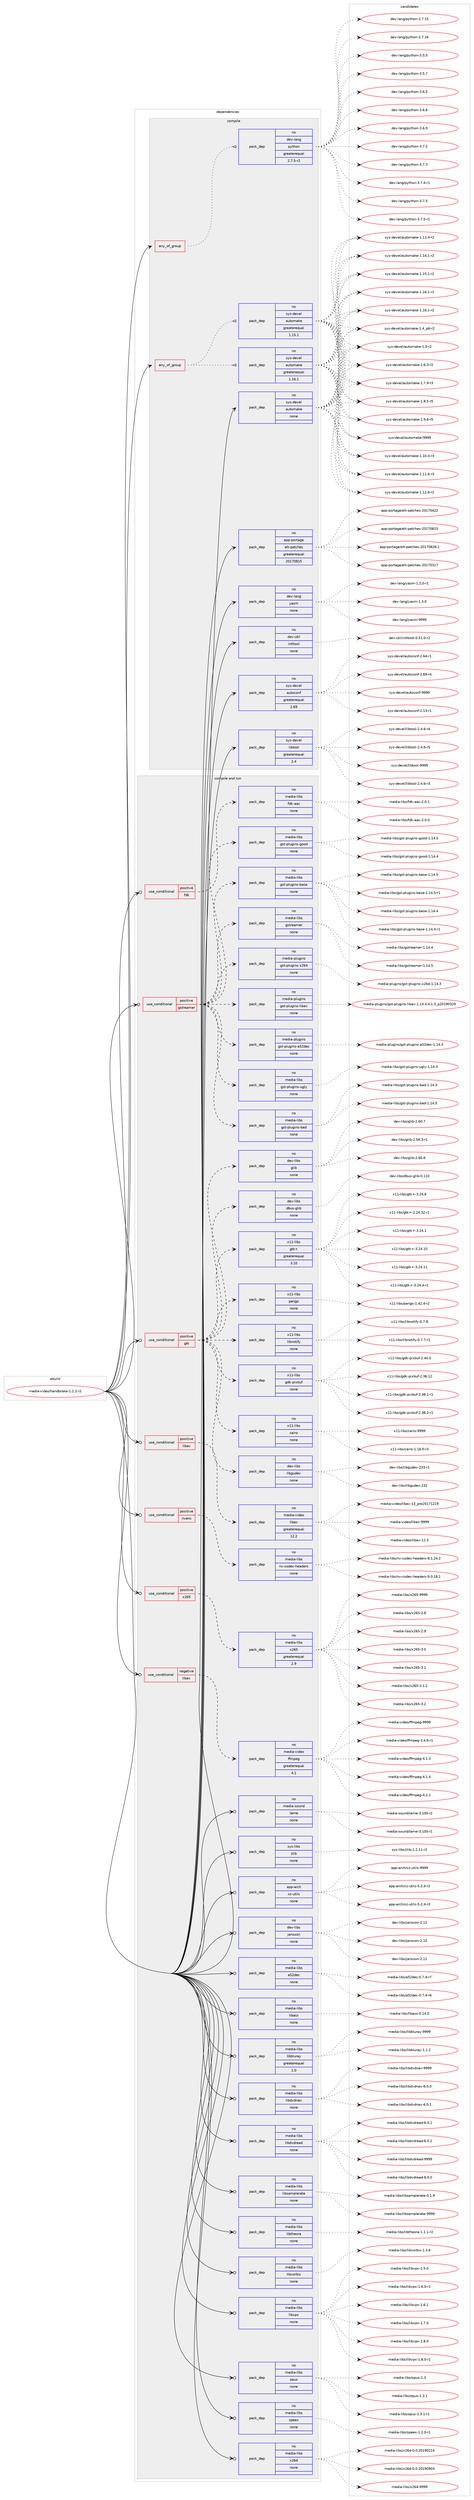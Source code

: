 digraph prolog {

# *************
# Graph options
# *************

newrank=true;
concentrate=true;
compound=true;
graph [rankdir=LR,fontname=Helvetica,fontsize=10,ranksep=1.5];#, ranksep=2.5, nodesep=0.2];
edge  [arrowhead=vee];
node  [fontname=Helvetica,fontsize=10];

# **********
# The ebuild
# **********

subgraph cluster_leftcol {
color=gray;
rank=same;
label=<<i>ebuild</i>>;
id [label="media-video/handbrake-1.2.2-r2", color=red, width=4, href="../media-video/handbrake-1.2.2-r2.svg"];
}

# ****************
# The dependencies
# ****************

subgraph cluster_midcol {
color=gray;
label=<<i>dependencies</i>>;
subgraph cluster_compile {
fillcolor="#eeeeee";
style=filled;
label=<<i>compile</i>>;
subgraph any13644 {
dependency807759 [label=<<TABLE BORDER="0" CELLBORDER="1" CELLSPACING="0" CELLPADDING="4"><TR><TD CELLPADDING="10">any_of_group</TD></TR></TABLE>>, shape=none, color=red];subgraph pack597282 {
dependency807760 [label=<<TABLE BORDER="0" CELLBORDER="1" CELLSPACING="0" CELLPADDING="4" WIDTH="220"><TR><TD ROWSPAN="6" CELLPADDING="30">pack_dep</TD></TR><TR><TD WIDTH="110">no</TD></TR><TR><TD>dev-lang</TD></TR><TR><TD>python</TD></TR><TR><TD>greaterequal</TD></TR><TR><TD>2.7.5-r2</TD></TR></TABLE>>, shape=none, color=blue];
}
dependency807759:e -> dependency807760:w [weight=20,style="dotted",arrowhead="oinv"];
}
id:e -> dependency807759:w [weight=20,style="solid",arrowhead="vee"];
subgraph any13645 {
dependency807761 [label=<<TABLE BORDER="0" CELLBORDER="1" CELLSPACING="0" CELLPADDING="4"><TR><TD CELLPADDING="10">any_of_group</TD></TR></TABLE>>, shape=none, color=red];subgraph pack597283 {
dependency807762 [label=<<TABLE BORDER="0" CELLBORDER="1" CELLSPACING="0" CELLPADDING="4" WIDTH="220"><TR><TD ROWSPAN="6" CELLPADDING="30">pack_dep</TD></TR><TR><TD WIDTH="110">no</TD></TR><TR><TD>sys-devel</TD></TR><TR><TD>automake</TD></TR><TR><TD>greaterequal</TD></TR><TR><TD>1.16.1</TD></TR></TABLE>>, shape=none, color=blue];
}
dependency807761:e -> dependency807762:w [weight=20,style="dotted",arrowhead="oinv"];
subgraph pack597284 {
dependency807763 [label=<<TABLE BORDER="0" CELLBORDER="1" CELLSPACING="0" CELLPADDING="4" WIDTH="220"><TR><TD ROWSPAN="6" CELLPADDING="30">pack_dep</TD></TR><TR><TD WIDTH="110">no</TD></TR><TR><TD>sys-devel</TD></TR><TR><TD>automake</TD></TR><TR><TD>greaterequal</TD></TR><TR><TD>1.15.1</TD></TR></TABLE>>, shape=none, color=blue];
}
dependency807761:e -> dependency807763:w [weight=20,style="dotted",arrowhead="oinv"];
}
id:e -> dependency807761:w [weight=20,style="solid",arrowhead="vee"];
subgraph pack597285 {
dependency807764 [label=<<TABLE BORDER="0" CELLBORDER="1" CELLSPACING="0" CELLPADDING="4" WIDTH="220"><TR><TD ROWSPAN="6" CELLPADDING="30">pack_dep</TD></TR><TR><TD WIDTH="110">no</TD></TR><TR><TD>app-portage</TD></TR><TR><TD>elt-patches</TD></TR><TR><TD>greaterequal</TD></TR><TR><TD>20170815</TD></TR></TABLE>>, shape=none, color=blue];
}
id:e -> dependency807764:w [weight=20,style="solid",arrowhead="vee"];
subgraph pack597286 {
dependency807765 [label=<<TABLE BORDER="0" CELLBORDER="1" CELLSPACING="0" CELLPADDING="4" WIDTH="220"><TR><TD ROWSPAN="6" CELLPADDING="30">pack_dep</TD></TR><TR><TD WIDTH="110">no</TD></TR><TR><TD>dev-lang</TD></TR><TR><TD>yasm</TD></TR><TR><TD>none</TD></TR><TR><TD></TD></TR></TABLE>>, shape=none, color=blue];
}
id:e -> dependency807765:w [weight=20,style="solid",arrowhead="vee"];
subgraph pack597287 {
dependency807766 [label=<<TABLE BORDER="0" CELLBORDER="1" CELLSPACING="0" CELLPADDING="4" WIDTH="220"><TR><TD ROWSPAN="6" CELLPADDING="30">pack_dep</TD></TR><TR><TD WIDTH="110">no</TD></TR><TR><TD>dev-util</TD></TR><TR><TD>intltool</TD></TR><TR><TD>none</TD></TR><TR><TD></TD></TR></TABLE>>, shape=none, color=blue];
}
id:e -> dependency807766:w [weight=20,style="solid",arrowhead="vee"];
subgraph pack597288 {
dependency807767 [label=<<TABLE BORDER="0" CELLBORDER="1" CELLSPACING="0" CELLPADDING="4" WIDTH="220"><TR><TD ROWSPAN="6" CELLPADDING="30">pack_dep</TD></TR><TR><TD WIDTH="110">no</TD></TR><TR><TD>sys-devel</TD></TR><TR><TD>autoconf</TD></TR><TR><TD>greaterequal</TD></TR><TR><TD>2.69</TD></TR></TABLE>>, shape=none, color=blue];
}
id:e -> dependency807767:w [weight=20,style="solid",arrowhead="vee"];
subgraph pack597289 {
dependency807768 [label=<<TABLE BORDER="0" CELLBORDER="1" CELLSPACING="0" CELLPADDING="4" WIDTH="220"><TR><TD ROWSPAN="6" CELLPADDING="30">pack_dep</TD></TR><TR><TD WIDTH="110">no</TD></TR><TR><TD>sys-devel</TD></TR><TR><TD>automake</TD></TR><TR><TD>none</TD></TR><TR><TD></TD></TR></TABLE>>, shape=none, color=blue];
}
id:e -> dependency807768:w [weight=20,style="solid",arrowhead="vee"];
subgraph pack597290 {
dependency807769 [label=<<TABLE BORDER="0" CELLBORDER="1" CELLSPACING="0" CELLPADDING="4" WIDTH="220"><TR><TD ROWSPAN="6" CELLPADDING="30">pack_dep</TD></TR><TR><TD WIDTH="110">no</TD></TR><TR><TD>sys-devel</TD></TR><TR><TD>libtool</TD></TR><TR><TD>greaterequal</TD></TR><TR><TD>2.4</TD></TR></TABLE>>, shape=none, color=blue];
}
id:e -> dependency807769:w [weight=20,style="solid",arrowhead="vee"];
}
subgraph cluster_compileandrun {
fillcolor="#eeeeee";
style=filled;
label=<<i>compile and run</i>>;
subgraph cond196385 {
dependency807770 [label=<<TABLE BORDER="0" CELLBORDER="1" CELLSPACING="0" CELLPADDING="4"><TR><TD ROWSPAN="3" CELLPADDING="10">use_conditional</TD></TR><TR><TD>negative</TD></TR><TR><TD>libav</TD></TR></TABLE>>, shape=none, color=red];
subgraph pack597291 {
dependency807771 [label=<<TABLE BORDER="0" CELLBORDER="1" CELLSPACING="0" CELLPADDING="4" WIDTH="220"><TR><TD ROWSPAN="6" CELLPADDING="30">pack_dep</TD></TR><TR><TD WIDTH="110">no</TD></TR><TR><TD>media-video</TD></TR><TR><TD>ffmpeg</TD></TR><TR><TD>greaterequal</TD></TR><TR><TD>4.1</TD></TR></TABLE>>, shape=none, color=blue];
}
dependency807770:e -> dependency807771:w [weight=20,style="dashed",arrowhead="vee"];
}
id:e -> dependency807770:w [weight=20,style="solid",arrowhead="odotvee"];
subgraph cond196386 {
dependency807772 [label=<<TABLE BORDER="0" CELLBORDER="1" CELLSPACING="0" CELLPADDING="4"><TR><TD ROWSPAN="3" CELLPADDING="10">use_conditional</TD></TR><TR><TD>positive</TD></TR><TR><TD>fdk</TD></TR></TABLE>>, shape=none, color=red];
subgraph pack597292 {
dependency807773 [label=<<TABLE BORDER="0" CELLBORDER="1" CELLSPACING="0" CELLPADDING="4" WIDTH="220"><TR><TD ROWSPAN="6" CELLPADDING="30">pack_dep</TD></TR><TR><TD WIDTH="110">no</TD></TR><TR><TD>media-libs</TD></TR><TR><TD>fdk-aac</TD></TR><TR><TD>none</TD></TR><TR><TD></TD></TR></TABLE>>, shape=none, color=blue];
}
dependency807772:e -> dependency807773:w [weight=20,style="dashed",arrowhead="vee"];
}
id:e -> dependency807772:w [weight=20,style="solid",arrowhead="odotvee"];
subgraph cond196387 {
dependency807774 [label=<<TABLE BORDER="0" CELLBORDER="1" CELLSPACING="0" CELLPADDING="4"><TR><TD ROWSPAN="3" CELLPADDING="10">use_conditional</TD></TR><TR><TD>positive</TD></TR><TR><TD>gstreamer</TD></TR></TABLE>>, shape=none, color=red];
subgraph pack597293 {
dependency807775 [label=<<TABLE BORDER="0" CELLBORDER="1" CELLSPACING="0" CELLPADDING="4" WIDTH="220"><TR><TD ROWSPAN="6" CELLPADDING="30">pack_dep</TD></TR><TR><TD WIDTH="110">no</TD></TR><TR><TD>media-libs</TD></TR><TR><TD>gstreamer</TD></TR><TR><TD>none</TD></TR><TR><TD></TD></TR></TABLE>>, shape=none, color=blue];
}
dependency807774:e -> dependency807775:w [weight=20,style="dashed",arrowhead="vee"];
subgraph pack597294 {
dependency807776 [label=<<TABLE BORDER="0" CELLBORDER="1" CELLSPACING="0" CELLPADDING="4" WIDTH="220"><TR><TD ROWSPAN="6" CELLPADDING="30">pack_dep</TD></TR><TR><TD WIDTH="110">no</TD></TR><TR><TD>media-libs</TD></TR><TR><TD>gst-plugins-base</TD></TR><TR><TD>none</TD></TR><TR><TD></TD></TR></TABLE>>, shape=none, color=blue];
}
dependency807774:e -> dependency807776:w [weight=20,style="dashed",arrowhead="vee"];
subgraph pack597295 {
dependency807777 [label=<<TABLE BORDER="0" CELLBORDER="1" CELLSPACING="0" CELLPADDING="4" WIDTH="220"><TR><TD ROWSPAN="6" CELLPADDING="30">pack_dep</TD></TR><TR><TD WIDTH="110">no</TD></TR><TR><TD>media-libs</TD></TR><TR><TD>gst-plugins-good</TD></TR><TR><TD>none</TD></TR><TR><TD></TD></TR></TABLE>>, shape=none, color=blue];
}
dependency807774:e -> dependency807777:w [weight=20,style="dashed",arrowhead="vee"];
subgraph pack597296 {
dependency807778 [label=<<TABLE BORDER="0" CELLBORDER="1" CELLSPACING="0" CELLPADDING="4" WIDTH="220"><TR><TD ROWSPAN="6" CELLPADDING="30">pack_dep</TD></TR><TR><TD WIDTH="110">no</TD></TR><TR><TD>media-libs</TD></TR><TR><TD>gst-plugins-bad</TD></TR><TR><TD>none</TD></TR><TR><TD></TD></TR></TABLE>>, shape=none, color=blue];
}
dependency807774:e -> dependency807778:w [weight=20,style="dashed",arrowhead="vee"];
subgraph pack597297 {
dependency807779 [label=<<TABLE BORDER="0" CELLBORDER="1" CELLSPACING="0" CELLPADDING="4" WIDTH="220"><TR><TD ROWSPAN="6" CELLPADDING="30">pack_dep</TD></TR><TR><TD WIDTH="110">no</TD></TR><TR><TD>media-libs</TD></TR><TR><TD>gst-plugins-ugly</TD></TR><TR><TD>none</TD></TR><TR><TD></TD></TR></TABLE>>, shape=none, color=blue];
}
dependency807774:e -> dependency807779:w [weight=20,style="dashed",arrowhead="vee"];
subgraph pack597298 {
dependency807780 [label=<<TABLE BORDER="0" CELLBORDER="1" CELLSPACING="0" CELLPADDING="4" WIDTH="220"><TR><TD ROWSPAN="6" CELLPADDING="30">pack_dep</TD></TR><TR><TD WIDTH="110">no</TD></TR><TR><TD>media-plugins</TD></TR><TR><TD>gst-plugins-a52dec</TD></TR><TR><TD>none</TD></TR><TR><TD></TD></TR></TABLE>>, shape=none, color=blue];
}
dependency807774:e -> dependency807780:w [weight=20,style="dashed",arrowhead="vee"];
subgraph pack597299 {
dependency807781 [label=<<TABLE BORDER="0" CELLBORDER="1" CELLSPACING="0" CELLPADDING="4" WIDTH="220"><TR><TD ROWSPAN="6" CELLPADDING="30">pack_dep</TD></TR><TR><TD WIDTH="110">no</TD></TR><TR><TD>media-plugins</TD></TR><TR><TD>gst-plugins-libav</TD></TR><TR><TD>none</TD></TR><TR><TD></TD></TR></TABLE>>, shape=none, color=blue];
}
dependency807774:e -> dependency807781:w [weight=20,style="dashed",arrowhead="vee"];
subgraph pack597300 {
dependency807782 [label=<<TABLE BORDER="0" CELLBORDER="1" CELLSPACING="0" CELLPADDING="4" WIDTH="220"><TR><TD ROWSPAN="6" CELLPADDING="30">pack_dep</TD></TR><TR><TD WIDTH="110">no</TD></TR><TR><TD>media-plugins</TD></TR><TR><TD>gst-plugins-x264</TD></TR><TR><TD>none</TD></TR><TR><TD></TD></TR></TABLE>>, shape=none, color=blue];
}
dependency807774:e -> dependency807782:w [weight=20,style="dashed",arrowhead="vee"];
}
id:e -> dependency807774:w [weight=20,style="solid",arrowhead="odotvee"];
subgraph cond196388 {
dependency807783 [label=<<TABLE BORDER="0" CELLBORDER="1" CELLSPACING="0" CELLPADDING="4"><TR><TD ROWSPAN="3" CELLPADDING="10">use_conditional</TD></TR><TR><TD>positive</TD></TR><TR><TD>gtk</TD></TR></TABLE>>, shape=none, color=red];
subgraph pack597301 {
dependency807784 [label=<<TABLE BORDER="0" CELLBORDER="1" CELLSPACING="0" CELLPADDING="4" WIDTH="220"><TR><TD ROWSPAN="6" CELLPADDING="30">pack_dep</TD></TR><TR><TD WIDTH="110">no</TD></TR><TR><TD>x11-libs</TD></TR><TR><TD>gtk+</TD></TR><TR><TD>greaterequal</TD></TR><TR><TD>3.10</TD></TR></TABLE>>, shape=none, color=blue];
}
dependency807783:e -> dependency807784:w [weight=20,style="dashed",arrowhead="vee"];
subgraph pack597302 {
dependency807785 [label=<<TABLE BORDER="0" CELLBORDER="1" CELLSPACING="0" CELLPADDING="4" WIDTH="220"><TR><TD ROWSPAN="6" CELLPADDING="30">pack_dep</TD></TR><TR><TD WIDTH="110">no</TD></TR><TR><TD>dev-libs</TD></TR><TR><TD>dbus-glib</TD></TR><TR><TD>none</TD></TR><TR><TD></TD></TR></TABLE>>, shape=none, color=blue];
}
dependency807783:e -> dependency807785:w [weight=20,style="dashed",arrowhead="vee"];
subgraph pack597303 {
dependency807786 [label=<<TABLE BORDER="0" CELLBORDER="1" CELLSPACING="0" CELLPADDING="4" WIDTH="220"><TR><TD ROWSPAN="6" CELLPADDING="30">pack_dep</TD></TR><TR><TD WIDTH="110">no</TD></TR><TR><TD>dev-libs</TD></TR><TR><TD>glib</TD></TR><TR><TD>none</TD></TR><TR><TD></TD></TR></TABLE>>, shape=none, color=blue];
}
dependency807783:e -> dependency807786:w [weight=20,style="dashed",arrowhead="vee"];
subgraph pack597304 {
dependency807787 [label=<<TABLE BORDER="0" CELLBORDER="1" CELLSPACING="0" CELLPADDING="4" WIDTH="220"><TR><TD ROWSPAN="6" CELLPADDING="30">pack_dep</TD></TR><TR><TD WIDTH="110">no</TD></TR><TR><TD>dev-libs</TD></TR><TR><TD>libgudev</TD></TR><TR><TD>none</TD></TR><TR><TD></TD></TR></TABLE>>, shape=none, color=blue];
}
dependency807783:e -> dependency807787:w [weight=20,style="dashed",arrowhead="vee"];
subgraph pack597305 {
dependency807788 [label=<<TABLE BORDER="0" CELLBORDER="1" CELLSPACING="0" CELLPADDING="4" WIDTH="220"><TR><TD ROWSPAN="6" CELLPADDING="30">pack_dep</TD></TR><TR><TD WIDTH="110">no</TD></TR><TR><TD>x11-libs</TD></TR><TR><TD>cairo</TD></TR><TR><TD>none</TD></TR><TR><TD></TD></TR></TABLE>>, shape=none, color=blue];
}
dependency807783:e -> dependency807788:w [weight=20,style="dashed",arrowhead="vee"];
subgraph pack597306 {
dependency807789 [label=<<TABLE BORDER="0" CELLBORDER="1" CELLSPACING="0" CELLPADDING="4" WIDTH="220"><TR><TD ROWSPAN="6" CELLPADDING="30">pack_dep</TD></TR><TR><TD WIDTH="110">no</TD></TR><TR><TD>x11-libs</TD></TR><TR><TD>gdk-pixbuf</TD></TR><TR><TD>none</TD></TR><TR><TD></TD></TR></TABLE>>, shape=none, color=blue];
}
dependency807783:e -> dependency807789:w [weight=20,style="dashed",arrowhead="vee"];
subgraph pack597307 {
dependency807790 [label=<<TABLE BORDER="0" CELLBORDER="1" CELLSPACING="0" CELLPADDING="4" WIDTH="220"><TR><TD ROWSPAN="6" CELLPADDING="30">pack_dep</TD></TR><TR><TD WIDTH="110">no</TD></TR><TR><TD>x11-libs</TD></TR><TR><TD>libnotify</TD></TR><TR><TD>none</TD></TR><TR><TD></TD></TR></TABLE>>, shape=none, color=blue];
}
dependency807783:e -> dependency807790:w [weight=20,style="dashed",arrowhead="vee"];
subgraph pack597308 {
dependency807791 [label=<<TABLE BORDER="0" CELLBORDER="1" CELLSPACING="0" CELLPADDING="4" WIDTH="220"><TR><TD ROWSPAN="6" CELLPADDING="30">pack_dep</TD></TR><TR><TD WIDTH="110">no</TD></TR><TR><TD>x11-libs</TD></TR><TR><TD>pango</TD></TR><TR><TD>none</TD></TR><TR><TD></TD></TR></TABLE>>, shape=none, color=blue];
}
dependency807783:e -> dependency807791:w [weight=20,style="dashed",arrowhead="vee"];
}
id:e -> dependency807783:w [weight=20,style="solid",arrowhead="odotvee"];
subgraph cond196389 {
dependency807792 [label=<<TABLE BORDER="0" CELLBORDER="1" CELLSPACING="0" CELLPADDING="4"><TR><TD ROWSPAN="3" CELLPADDING="10">use_conditional</TD></TR><TR><TD>positive</TD></TR><TR><TD>libav</TD></TR></TABLE>>, shape=none, color=red];
subgraph pack597309 {
dependency807793 [label=<<TABLE BORDER="0" CELLBORDER="1" CELLSPACING="0" CELLPADDING="4" WIDTH="220"><TR><TD ROWSPAN="6" CELLPADDING="30">pack_dep</TD></TR><TR><TD WIDTH="110">no</TD></TR><TR><TD>media-video</TD></TR><TR><TD>libav</TD></TR><TR><TD>greaterequal</TD></TR><TR><TD>12.2</TD></TR></TABLE>>, shape=none, color=blue];
}
dependency807792:e -> dependency807793:w [weight=20,style="dashed",arrowhead="vee"];
}
id:e -> dependency807792:w [weight=20,style="solid",arrowhead="odotvee"];
subgraph cond196390 {
dependency807794 [label=<<TABLE BORDER="0" CELLBORDER="1" CELLSPACING="0" CELLPADDING="4"><TR><TD ROWSPAN="3" CELLPADDING="10">use_conditional</TD></TR><TR><TD>positive</TD></TR><TR><TD>nvenc</TD></TR></TABLE>>, shape=none, color=red];
subgraph pack597310 {
dependency807795 [label=<<TABLE BORDER="0" CELLBORDER="1" CELLSPACING="0" CELLPADDING="4" WIDTH="220"><TR><TD ROWSPAN="6" CELLPADDING="30">pack_dep</TD></TR><TR><TD WIDTH="110">no</TD></TR><TR><TD>media-libs</TD></TR><TR><TD>nv-codec-headers</TD></TR><TR><TD>none</TD></TR><TR><TD></TD></TR></TABLE>>, shape=none, color=blue];
}
dependency807794:e -> dependency807795:w [weight=20,style="dashed",arrowhead="vee"];
}
id:e -> dependency807794:w [weight=20,style="solid",arrowhead="odotvee"];
subgraph cond196391 {
dependency807796 [label=<<TABLE BORDER="0" CELLBORDER="1" CELLSPACING="0" CELLPADDING="4"><TR><TD ROWSPAN="3" CELLPADDING="10">use_conditional</TD></TR><TR><TD>positive</TD></TR><TR><TD>x265</TD></TR></TABLE>>, shape=none, color=red];
subgraph pack597311 {
dependency807797 [label=<<TABLE BORDER="0" CELLBORDER="1" CELLSPACING="0" CELLPADDING="4" WIDTH="220"><TR><TD ROWSPAN="6" CELLPADDING="30">pack_dep</TD></TR><TR><TD WIDTH="110">no</TD></TR><TR><TD>media-libs</TD></TR><TR><TD>x265</TD></TR><TR><TD>greaterequal</TD></TR><TR><TD>2.9</TD></TR></TABLE>>, shape=none, color=blue];
}
dependency807796:e -> dependency807797:w [weight=20,style="dashed",arrowhead="vee"];
}
id:e -> dependency807796:w [weight=20,style="solid",arrowhead="odotvee"];
subgraph pack597312 {
dependency807798 [label=<<TABLE BORDER="0" CELLBORDER="1" CELLSPACING="0" CELLPADDING="4" WIDTH="220"><TR><TD ROWSPAN="6" CELLPADDING="30">pack_dep</TD></TR><TR><TD WIDTH="110">no</TD></TR><TR><TD>app-arch</TD></TR><TR><TD>xz-utils</TD></TR><TR><TD>none</TD></TR><TR><TD></TD></TR></TABLE>>, shape=none, color=blue];
}
id:e -> dependency807798:w [weight=20,style="solid",arrowhead="odotvee"];
subgraph pack597313 {
dependency807799 [label=<<TABLE BORDER="0" CELLBORDER="1" CELLSPACING="0" CELLPADDING="4" WIDTH="220"><TR><TD ROWSPAN="6" CELLPADDING="30">pack_dep</TD></TR><TR><TD WIDTH="110">no</TD></TR><TR><TD>dev-libs</TD></TR><TR><TD>jansson</TD></TR><TR><TD>none</TD></TR><TR><TD></TD></TR></TABLE>>, shape=none, color=blue];
}
id:e -> dependency807799:w [weight=20,style="solid",arrowhead="odotvee"];
subgraph pack597314 {
dependency807800 [label=<<TABLE BORDER="0" CELLBORDER="1" CELLSPACING="0" CELLPADDING="4" WIDTH="220"><TR><TD ROWSPAN="6" CELLPADDING="30">pack_dep</TD></TR><TR><TD WIDTH="110">no</TD></TR><TR><TD>media-libs</TD></TR><TR><TD>a52dec</TD></TR><TR><TD>none</TD></TR><TR><TD></TD></TR></TABLE>>, shape=none, color=blue];
}
id:e -> dependency807800:w [weight=20,style="solid",arrowhead="odotvee"];
subgraph pack597315 {
dependency807801 [label=<<TABLE BORDER="0" CELLBORDER="1" CELLSPACING="0" CELLPADDING="4" WIDTH="220"><TR><TD ROWSPAN="6" CELLPADDING="30">pack_dep</TD></TR><TR><TD WIDTH="110">no</TD></TR><TR><TD>media-libs</TD></TR><TR><TD>libass</TD></TR><TR><TD>none</TD></TR><TR><TD></TD></TR></TABLE>>, shape=none, color=blue];
}
id:e -> dependency807801:w [weight=20,style="solid",arrowhead="odotvee"];
subgraph pack597316 {
dependency807802 [label=<<TABLE BORDER="0" CELLBORDER="1" CELLSPACING="0" CELLPADDING="4" WIDTH="220"><TR><TD ROWSPAN="6" CELLPADDING="30">pack_dep</TD></TR><TR><TD WIDTH="110">no</TD></TR><TR><TD>media-libs</TD></TR><TR><TD>libbluray</TD></TR><TR><TD>greaterequal</TD></TR><TR><TD>1.0</TD></TR></TABLE>>, shape=none, color=blue];
}
id:e -> dependency807802:w [weight=20,style="solid",arrowhead="odotvee"];
subgraph pack597317 {
dependency807803 [label=<<TABLE BORDER="0" CELLBORDER="1" CELLSPACING="0" CELLPADDING="4" WIDTH="220"><TR><TD ROWSPAN="6" CELLPADDING="30">pack_dep</TD></TR><TR><TD WIDTH="110">no</TD></TR><TR><TD>media-libs</TD></TR><TR><TD>libdvdnav</TD></TR><TR><TD>none</TD></TR><TR><TD></TD></TR></TABLE>>, shape=none, color=blue];
}
id:e -> dependency807803:w [weight=20,style="solid",arrowhead="odotvee"];
subgraph pack597318 {
dependency807804 [label=<<TABLE BORDER="0" CELLBORDER="1" CELLSPACING="0" CELLPADDING="4" WIDTH="220"><TR><TD ROWSPAN="6" CELLPADDING="30">pack_dep</TD></TR><TR><TD WIDTH="110">no</TD></TR><TR><TD>media-libs</TD></TR><TR><TD>libdvdread</TD></TR><TR><TD>none</TD></TR><TR><TD></TD></TR></TABLE>>, shape=none, color=blue];
}
id:e -> dependency807804:w [weight=20,style="solid",arrowhead="odotvee"];
subgraph pack597319 {
dependency807805 [label=<<TABLE BORDER="0" CELLBORDER="1" CELLSPACING="0" CELLPADDING="4" WIDTH="220"><TR><TD ROWSPAN="6" CELLPADDING="30">pack_dep</TD></TR><TR><TD WIDTH="110">no</TD></TR><TR><TD>media-libs</TD></TR><TR><TD>libsamplerate</TD></TR><TR><TD>none</TD></TR><TR><TD></TD></TR></TABLE>>, shape=none, color=blue];
}
id:e -> dependency807805:w [weight=20,style="solid",arrowhead="odotvee"];
subgraph pack597320 {
dependency807806 [label=<<TABLE BORDER="0" CELLBORDER="1" CELLSPACING="0" CELLPADDING="4" WIDTH="220"><TR><TD ROWSPAN="6" CELLPADDING="30">pack_dep</TD></TR><TR><TD WIDTH="110">no</TD></TR><TR><TD>media-libs</TD></TR><TR><TD>libtheora</TD></TR><TR><TD>none</TD></TR><TR><TD></TD></TR></TABLE>>, shape=none, color=blue];
}
id:e -> dependency807806:w [weight=20,style="solid",arrowhead="odotvee"];
subgraph pack597321 {
dependency807807 [label=<<TABLE BORDER="0" CELLBORDER="1" CELLSPACING="0" CELLPADDING="4" WIDTH="220"><TR><TD ROWSPAN="6" CELLPADDING="30">pack_dep</TD></TR><TR><TD WIDTH="110">no</TD></TR><TR><TD>media-libs</TD></TR><TR><TD>libvorbis</TD></TR><TR><TD>none</TD></TR><TR><TD></TD></TR></TABLE>>, shape=none, color=blue];
}
id:e -> dependency807807:w [weight=20,style="solid",arrowhead="odotvee"];
subgraph pack597322 {
dependency807808 [label=<<TABLE BORDER="0" CELLBORDER="1" CELLSPACING="0" CELLPADDING="4" WIDTH="220"><TR><TD ROWSPAN="6" CELLPADDING="30">pack_dep</TD></TR><TR><TD WIDTH="110">no</TD></TR><TR><TD>media-libs</TD></TR><TR><TD>libvpx</TD></TR><TR><TD>none</TD></TR><TR><TD></TD></TR></TABLE>>, shape=none, color=blue];
}
id:e -> dependency807808:w [weight=20,style="solid",arrowhead="odotvee"];
subgraph pack597323 {
dependency807809 [label=<<TABLE BORDER="0" CELLBORDER="1" CELLSPACING="0" CELLPADDING="4" WIDTH="220"><TR><TD ROWSPAN="6" CELLPADDING="30">pack_dep</TD></TR><TR><TD WIDTH="110">no</TD></TR><TR><TD>media-libs</TD></TR><TR><TD>opus</TD></TR><TR><TD>none</TD></TR><TR><TD></TD></TR></TABLE>>, shape=none, color=blue];
}
id:e -> dependency807809:w [weight=20,style="solid",arrowhead="odotvee"];
subgraph pack597324 {
dependency807810 [label=<<TABLE BORDER="0" CELLBORDER="1" CELLSPACING="0" CELLPADDING="4" WIDTH="220"><TR><TD ROWSPAN="6" CELLPADDING="30">pack_dep</TD></TR><TR><TD WIDTH="110">no</TD></TR><TR><TD>media-libs</TD></TR><TR><TD>speex</TD></TR><TR><TD>none</TD></TR><TR><TD></TD></TR></TABLE>>, shape=none, color=blue];
}
id:e -> dependency807810:w [weight=20,style="solid",arrowhead="odotvee"];
subgraph pack597325 {
dependency807811 [label=<<TABLE BORDER="0" CELLBORDER="1" CELLSPACING="0" CELLPADDING="4" WIDTH="220"><TR><TD ROWSPAN="6" CELLPADDING="30">pack_dep</TD></TR><TR><TD WIDTH="110">no</TD></TR><TR><TD>media-libs</TD></TR><TR><TD>x264</TD></TR><TR><TD>none</TD></TR><TR><TD></TD></TR></TABLE>>, shape=none, color=blue];
}
id:e -> dependency807811:w [weight=20,style="solid",arrowhead="odotvee"];
subgraph pack597326 {
dependency807812 [label=<<TABLE BORDER="0" CELLBORDER="1" CELLSPACING="0" CELLPADDING="4" WIDTH="220"><TR><TD ROWSPAN="6" CELLPADDING="30">pack_dep</TD></TR><TR><TD WIDTH="110">no</TD></TR><TR><TD>media-sound</TD></TR><TR><TD>lame</TD></TR><TR><TD>none</TD></TR><TR><TD></TD></TR></TABLE>>, shape=none, color=blue];
}
id:e -> dependency807812:w [weight=20,style="solid",arrowhead="odotvee"];
subgraph pack597327 {
dependency807813 [label=<<TABLE BORDER="0" CELLBORDER="1" CELLSPACING="0" CELLPADDING="4" WIDTH="220"><TR><TD ROWSPAN="6" CELLPADDING="30">pack_dep</TD></TR><TR><TD WIDTH="110">no</TD></TR><TR><TD>sys-libs</TD></TR><TR><TD>zlib</TD></TR><TR><TD>none</TD></TR><TR><TD></TD></TR></TABLE>>, shape=none, color=blue];
}
id:e -> dependency807813:w [weight=20,style="solid",arrowhead="odotvee"];
}
subgraph cluster_run {
fillcolor="#eeeeee";
style=filled;
label=<<i>run</i>>;
}
}

# **************
# The candidates
# **************

subgraph cluster_choices {
rank=same;
color=gray;
label=<<i>candidates</i>>;

subgraph choice597282 {
color=black;
nodesep=1;
choice10010111845108971101034711212111610411111045504655464953 [label="dev-lang/python-2.7.15", color=red, width=4,href="../dev-lang/python-2.7.15.svg"];
choice10010111845108971101034711212111610411111045504655464954 [label="dev-lang/python-2.7.16", color=red, width=4,href="../dev-lang/python-2.7.16.svg"];
choice100101118451089711010347112121116104111110455146534653 [label="dev-lang/python-3.5.5", color=red, width=4,href="../dev-lang/python-3.5.5.svg"];
choice100101118451089711010347112121116104111110455146534655 [label="dev-lang/python-3.5.7", color=red, width=4,href="../dev-lang/python-3.5.7.svg"];
choice100101118451089711010347112121116104111110455146544653 [label="dev-lang/python-3.6.5", color=red, width=4,href="../dev-lang/python-3.6.5.svg"];
choice100101118451089711010347112121116104111110455146544656 [label="dev-lang/python-3.6.8", color=red, width=4,href="../dev-lang/python-3.6.8.svg"];
choice100101118451089711010347112121116104111110455146544657 [label="dev-lang/python-3.6.9", color=red, width=4,href="../dev-lang/python-3.6.9.svg"];
choice100101118451089711010347112121116104111110455146554650 [label="dev-lang/python-3.7.2", color=red, width=4,href="../dev-lang/python-3.7.2.svg"];
choice100101118451089711010347112121116104111110455146554651 [label="dev-lang/python-3.7.3", color=red, width=4,href="../dev-lang/python-3.7.3.svg"];
choice1001011184510897110103471121211161041111104551465546524511449 [label="dev-lang/python-3.7.4-r1", color=red, width=4,href="../dev-lang/python-3.7.4-r1.svg"];
choice100101118451089711010347112121116104111110455146554653 [label="dev-lang/python-3.7.5", color=red, width=4,href="../dev-lang/python-3.7.5.svg"];
choice1001011184510897110103471121211161041111104551465546534511449 [label="dev-lang/python-3.7.5-r1", color=red, width=4,href="../dev-lang/python-3.7.5-r1.svg"];
dependency807760:e -> choice10010111845108971101034711212111610411111045504655464953:w [style=dotted,weight="100"];
dependency807760:e -> choice10010111845108971101034711212111610411111045504655464954:w [style=dotted,weight="100"];
dependency807760:e -> choice100101118451089711010347112121116104111110455146534653:w [style=dotted,weight="100"];
dependency807760:e -> choice100101118451089711010347112121116104111110455146534655:w [style=dotted,weight="100"];
dependency807760:e -> choice100101118451089711010347112121116104111110455146544653:w [style=dotted,weight="100"];
dependency807760:e -> choice100101118451089711010347112121116104111110455146544656:w [style=dotted,weight="100"];
dependency807760:e -> choice100101118451089711010347112121116104111110455146544657:w [style=dotted,weight="100"];
dependency807760:e -> choice100101118451089711010347112121116104111110455146554650:w [style=dotted,weight="100"];
dependency807760:e -> choice100101118451089711010347112121116104111110455146554651:w [style=dotted,weight="100"];
dependency807760:e -> choice1001011184510897110103471121211161041111104551465546524511449:w [style=dotted,weight="100"];
dependency807760:e -> choice100101118451089711010347112121116104111110455146554653:w [style=dotted,weight="100"];
dependency807760:e -> choice1001011184510897110103471121211161041111104551465546534511449:w [style=dotted,weight="100"];
}
subgraph choice597283 {
color=black;
nodesep=1;
choice11512111545100101118101108479711711611110997107101454946494846514511451 [label="sys-devel/automake-1.10.3-r3", color=red, width=4,href="../sys-devel/automake-1.10.3-r3.svg"];
choice11512111545100101118101108479711711611110997107101454946494946544511451 [label="sys-devel/automake-1.11.6-r3", color=red, width=4,href="../sys-devel/automake-1.11.6-r3.svg"];
choice11512111545100101118101108479711711611110997107101454946495046544511450 [label="sys-devel/automake-1.12.6-r2", color=red, width=4,href="../sys-devel/automake-1.12.6-r2.svg"];
choice11512111545100101118101108479711711611110997107101454946495146524511450 [label="sys-devel/automake-1.13.4-r2", color=red, width=4,href="../sys-devel/automake-1.13.4-r2.svg"];
choice11512111545100101118101108479711711611110997107101454946495246494511450 [label="sys-devel/automake-1.14.1-r2", color=red, width=4,href="../sys-devel/automake-1.14.1-r2.svg"];
choice11512111545100101118101108479711711611110997107101454946495346494511450 [label="sys-devel/automake-1.15.1-r2", color=red, width=4,href="../sys-devel/automake-1.15.1-r2.svg"];
choice11512111545100101118101108479711711611110997107101454946495446494511449 [label="sys-devel/automake-1.16.1-r1", color=red, width=4,href="../sys-devel/automake-1.16.1-r1.svg"];
choice11512111545100101118101108479711711611110997107101454946495446494511450 [label="sys-devel/automake-1.16.1-r2", color=red, width=4,href="../sys-devel/automake-1.16.1-r2.svg"];
choice115121115451001011181011084797117116111109971071014549465295112544511450 [label="sys-devel/automake-1.4_p6-r2", color=red, width=4,href="../sys-devel/automake-1.4_p6-r2.svg"];
choice11512111545100101118101108479711711611110997107101454946534511450 [label="sys-devel/automake-1.5-r2", color=red, width=4,href="../sys-devel/automake-1.5-r2.svg"];
choice115121115451001011181011084797117116111109971071014549465446514511450 [label="sys-devel/automake-1.6.3-r2", color=red, width=4,href="../sys-devel/automake-1.6.3-r2.svg"];
choice115121115451001011181011084797117116111109971071014549465546574511451 [label="sys-devel/automake-1.7.9-r3", color=red, width=4,href="../sys-devel/automake-1.7.9-r3.svg"];
choice115121115451001011181011084797117116111109971071014549465646534511453 [label="sys-devel/automake-1.8.5-r5", color=red, width=4,href="../sys-devel/automake-1.8.5-r5.svg"];
choice115121115451001011181011084797117116111109971071014549465746544511453 [label="sys-devel/automake-1.9.6-r5", color=red, width=4,href="../sys-devel/automake-1.9.6-r5.svg"];
choice115121115451001011181011084797117116111109971071014557575757 [label="sys-devel/automake-9999", color=red, width=4,href="../sys-devel/automake-9999.svg"];
dependency807762:e -> choice11512111545100101118101108479711711611110997107101454946494846514511451:w [style=dotted,weight="100"];
dependency807762:e -> choice11512111545100101118101108479711711611110997107101454946494946544511451:w [style=dotted,weight="100"];
dependency807762:e -> choice11512111545100101118101108479711711611110997107101454946495046544511450:w [style=dotted,weight="100"];
dependency807762:e -> choice11512111545100101118101108479711711611110997107101454946495146524511450:w [style=dotted,weight="100"];
dependency807762:e -> choice11512111545100101118101108479711711611110997107101454946495246494511450:w [style=dotted,weight="100"];
dependency807762:e -> choice11512111545100101118101108479711711611110997107101454946495346494511450:w [style=dotted,weight="100"];
dependency807762:e -> choice11512111545100101118101108479711711611110997107101454946495446494511449:w [style=dotted,weight="100"];
dependency807762:e -> choice11512111545100101118101108479711711611110997107101454946495446494511450:w [style=dotted,weight="100"];
dependency807762:e -> choice115121115451001011181011084797117116111109971071014549465295112544511450:w [style=dotted,weight="100"];
dependency807762:e -> choice11512111545100101118101108479711711611110997107101454946534511450:w [style=dotted,weight="100"];
dependency807762:e -> choice115121115451001011181011084797117116111109971071014549465446514511450:w [style=dotted,weight="100"];
dependency807762:e -> choice115121115451001011181011084797117116111109971071014549465546574511451:w [style=dotted,weight="100"];
dependency807762:e -> choice115121115451001011181011084797117116111109971071014549465646534511453:w [style=dotted,weight="100"];
dependency807762:e -> choice115121115451001011181011084797117116111109971071014549465746544511453:w [style=dotted,weight="100"];
dependency807762:e -> choice115121115451001011181011084797117116111109971071014557575757:w [style=dotted,weight="100"];
}
subgraph choice597284 {
color=black;
nodesep=1;
choice11512111545100101118101108479711711611110997107101454946494846514511451 [label="sys-devel/automake-1.10.3-r3", color=red, width=4,href="../sys-devel/automake-1.10.3-r3.svg"];
choice11512111545100101118101108479711711611110997107101454946494946544511451 [label="sys-devel/automake-1.11.6-r3", color=red, width=4,href="../sys-devel/automake-1.11.6-r3.svg"];
choice11512111545100101118101108479711711611110997107101454946495046544511450 [label="sys-devel/automake-1.12.6-r2", color=red, width=4,href="../sys-devel/automake-1.12.6-r2.svg"];
choice11512111545100101118101108479711711611110997107101454946495146524511450 [label="sys-devel/automake-1.13.4-r2", color=red, width=4,href="../sys-devel/automake-1.13.4-r2.svg"];
choice11512111545100101118101108479711711611110997107101454946495246494511450 [label="sys-devel/automake-1.14.1-r2", color=red, width=4,href="../sys-devel/automake-1.14.1-r2.svg"];
choice11512111545100101118101108479711711611110997107101454946495346494511450 [label="sys-devel/automake-1.15.1-r2", color=red, width=4,href="../sys-devel/automake-1.15.1-r2.svg"];
choice11512111545100101118101108479711711611110997107101454946495446494511449 [label="sys-devel/automake-1.16.1-r1", color=red, width=4,href="../sys-devel/automake-1.16.1-r1.svg"];
choice11512111545100101118101108479711711611110997107101454946495446494511450 [label="sys-devel/automake-1.16.1-r2", color=red, width=4,href="../sys-devel/automake-1.16.1-r2.svg"];
choice115121115451001011181011084797117116111109971071014549465295112544511450 [label="sys-devel/automake-1.4_p6-r2", color=red, width=4,href="../sys-devel/automake-1.4_p6-r2.svg"];
choice11512111545100101118101108479711711611110997107101454946534511450 [label="sys-devel/automake-1.5-r2", color=red, width=4,href="../sys-devel/automake-1.5-r2.svg"];
choice115121115451001011181011084797117116111109971071014549465446514511450 [label="sys-devel/automake-1.6.3-r2", color=red, width=4,href="../sys-devel/automake-1.6.3-r2.svg"];
choice115121115451001011181011084797117116111109971071014549465546574511451 [label="sys-devel/automake-1.7.9-r3", color=red, width=4,href="../sys-devel/automake-1.7.9-r3.svg"];
choice115121115451001011181011084797117116111109971071014549465646534511453 [label="sys-devel/automake-1.8.5-r5", color=red, width=4,href="../sys-devel/automake-1.8.5-r5.svg"];
choice115121115451001011181011084797117116111109971071014549465746544511453 [label="sys-devel/automake-1.9.6-r5", color=red, width=4,href="../sys-devel/automake-1.9.6-r5.svg"];
choice115121115451001011181011084797117116111109971071014557575757 [label="sys-devel/automake-9999", color=red, width=4,href="../sys-devel/automake-9999.svg"];
dependency807763:e -> choice11512111545100101118101108479711711611110997107101454946494846514511451:w [style=dotted,weight="100"];
dependency807763:e -> choice11512111545100101118101108479711711611110997107101454946494946544511451:w [style=dotted,weight="100"];
dependency807763:e -> choice11512111545100101118101108479711711611110997107101454946495046544511450:w [style=dotted,weight="100"];
dependency807763:e -> choice11512111545100101118101108479711711611110997107101454946495146524511450:w [style=dotted,weight="100"];
dependency807763:e -> choice11512111545100101118101108479711711611110997107101454946495246494511450:w [style=dotted,weight="100"];
dependency807763:e -> choice11512111545100101118101108479711711611110997107101454946495346494511450:w [style=dotted,weight="100"];
dependency807763:e -> choice11512111545100101118101108479711711611110997107101454946495446494511449:w [style=dotted,weight="100"];
dependency807763:e -> choice11512111545100101118101108479711711611110997107101454946495446494511450:w [style=dotted,weight="100"];
dependency807763:e -> choice115121115451001011181011084797117116111109971071014549465295112544511450:w [style=dotted,weight="100"];
dependency807763:e -> choice11512111545100101118101108479711711611110997107101454946534511450:w [style=dotted,weight="100"];
dependency807763:e -> choice115121115451001011181011084797117116111109971071014549465446514511450:w [style=dotted,weight="100"];
dependency807763:e -> choice115121115451001011181011084797117116111109971071014549465546574511451:w [style=dotted,weight="100"];
dependency807763:e -> choice115121115451001011181011084797117116111109971071014549465646534511453:w [style=dotted,weight="100"];
dependency807763:e -> choice115121115451001011181011084797117116111109971071014549465746544511453:w [style=dotted,weight="100"];
dependency807763:e -> choice115121115451001011181011084797117116111109971071014557575757:w [style=dotted,weight="100"];
}
subgraph choice597285 {
color=black;
nodesep=1;
choice97112112451121111141169710310147101108116451129711699104101115455048495548514955 [label="app-portage/elt-patches-20170317", color=red, width=4,href="../app-portage/elt-patches-20170317.svg"];
choice97112112451121111141169710310147101108116451129711699104101115455048495548525050 [label="app-portage/elt-patches-20170422", color=red, width=4,href="../app-portage/elt-patches-20170422.svg"];
choice97112112451121111141169710310147101108116451129711699104101115455048495548564953 [label="app-portage/elt-patches-20170815", color=red, width=4,href="../app-portage/elt-patches-20170815.svg"];
choice971121124511211111411697103101471011081164511297116991041011154550484955485650544649 [label="app-portage/elt-patches-20170826.1", color=red, width=4,href="../app-portage/elt-patches-20170826.1.svg"];
dependency807764:e -> choice97112112451121111141169710310147101108116451129711699104101115455048495548514955:w [style=dotted,weight="100"];
dependency807764:e -> choice97112112451121111141169710310147101108116451129711699104101115455048495548525050:w [style=dotted,weight="100"];
dependency807764:e -> choice97112112451121111141169710310147101108116451129711699104101115455048495548564953:w [style=dotted,weight="100"];
dependency807764:e -> choice971121124511211111411697103101471011081164511297116991041011154550484955485650544649:w [style=dotted,weight="100"];
}
subgraph choice597286 {
color=black;
nodesep=1;
choice100101118451089711010347121971151094549465046484511449 [label="dev-lang/yasm-1.2.0-r1", color=red, width=4,href="../dev-lang/yasm-1.2.0-r1.svg"];
choice10010111845108971101034712197115109454946514648 [label="dev-lang/yasm-1.3.0", color=red, width=4,href="../dev-lang/yasm-1.3.0.svg"];
choice100101118451089711010347121971151094557575757 [label="dev-lang/yasm-9999", color=red, width=4,href="../dev-lang/yasm-9999.svg"];
dependency807765:e -> choice100101118451089711010347121971151094549465046484511449:w [style=dotted,weight="100"];
dependency807765:e -> choice10010111845108971101034712197115109454946514648:w [style=dotted,weight="100"];
dependency807765:e -> choice100101118451089711010347121971151094557575757:w [style=dotted,weight="100"];
}
subgraph choice597287 {
color=black;
nodesep=1;
choice1001011184511711610510847105110116108116111111108454846534946484511450 [label="dev-util/intltool-0.51.0-r2", color=red, width=4,href="../dev-util/intltool-0.51.0-r2.svg"];
dependency807766:e -> choice1001011184511711610510847105110116108116111111108454846534946484511450:w [style=dotted,weight="100"];
}
subgraph choice597288 {
color=black;
nodesep=1;
choice1151211154510010111810110847971171161119911111010245504649514511449 [label="sys-devel/autoconf-2.13-r1", color=red, width=4,href="../sys-devel/autoconf-2.13-r1.svg"];
choice1151211154510010111810110847971171161119911111010245504654524511449 [label="sys-devel/autoconf-2.64-r1", color=red, width=4,href="../sys-devel/autoconf-2.64-r1.svg"];
choice1151211154510010111810110847971171161119911111010245504654574511452 [label="sys-devel/autoconf-2.69-r4", color=red, width=4,href="../sys-devel/autoconf-2.69-r4.svg"];
choice115121115451001011181011084797117116111991111101024557575757 [label="sys-devel/autoconf-9999", color=red, width=4,href="../sys-devel/autoconf-9999.svg"];
dependency807767:e -> choice1151211154510010111810110847971171161119911111010245504649514511449:w [style=dotted,weight="100"];
dependency807767:e -> choice1151211154510010111810110847971171161119911111010245504654524511449:w [style=dotted,weight="100"];
dependency807767:e -> choice1151211154510010111810110847971171161119911111010245504654574511452:w [style=dotted,weight="100"];
dependency807767:e -> choice115121115451001011181011084797117116111991111101024557575757:w [style=dotted,weight="100"];
}
subgraph choice597289 {
color=black;
nodesep=1;
choice11512111545100101118101108479711711611110997107101454946494846514511451 [label="sys-devel/automake-1.10.3-r3", color=red, width=4,href="../sys-devel/automake-1.10.3-r3.svg"];
choice11512111545100101118101108479711711611110997107101454946494946544511451 [label="sys-devel/automake-1.11.6-r3", color=red, width=4,href="../sys-devel/automake-1.11.6-r3.svg"];
choice11512111545100101118101108479711711611110997107101454946495046544511450 [label="sys-devel/automake-1.12.6-r2", color=red, width=4,href="../sys-devel/automake-1.12.6-r2.svg"];
choice11512111545100101118101108479711711611110997107101454946495146524511450 [label="sys-devel/automake-1.13.4-r2", color=red, width=4,href="../sys-devel/automake-1.13.4-r2.svg"];
choice11512111545100101118101108479711711611110997107101454946495246494511450 [label="sys-devel/automake-1.14.1-r2", color=red, width=4,href="../sys-devel/automake-1.14.1-r2.svg"];
choice11512111545100101118101108479711711611110997107101454946495346494511450 [label="sys-devel/automake-1.15.1-r2", color=red, width=4,href="../sys-devel/automake-1.15.1-r2.svg"];
choice11512111545100101118101108479711711611110997107101454946495446494511449 [label="sys-devel/automake-1.16.1-r1", color=red, width=4,href="../sys-devel/automake-1.16.1-r1.svg"];
choice11512111545100101118101108479711711611110997107101454946495446494511450 [label="sys-devel/automake-1.16.1-r2", color=red, width=4,href="../sys-devel/automake-1.16.1-r2.svg"];
choice115121115451001011181011084797117116111109971071014549465295112544511450 [label="sys-devel/automake-1.4_p6-r2", color=red, width=4,href="../sys-devel/automake-1.4_p6-r2.svg"];
choice11512111545100101118101108479711711611110997107101454946534511450 [label="sys-devel/automake-1.5-r2", color=red, width=4,href="../sys-devel/automake-1.5-r2.svg"];
choice115121115451001011181011084797117116111109971071014549465446514511450 [label="sys-devel/automake-1.6.3-r2", color=red, width=4,href="../sys-devel/automake-1.6.3-r2.svg"];
choice115121115451001011181011084797117116111109971071014549465546574511451 [label="sys-devel/automake-1.7.9-r3", color=red, width=4,href="../sys-devel/automake-1.7.9-r3.svg"];
choice115121115451001011181011084797117116111109971071014549465646534511453 [label="sys-devel/automake-1.8.5-r5", color=red, width=4,href="../sys-devel/automake-1.8.5-r5.svg"];
choice115121115451001011181011084797117116111109971071014549465746544511453 [label="sys-devel/automake-1.9.6-r5", color=red, width=4,href="../sys-devel/automake-1.9.6-r5.svg"];
choice115121115451001011181011084797117116111109971071014557575757 [label="sys-devel/automake-9999", color=red, width=4,href="../sys-devel/automake-9999.svg"];
dependency807768:e -> choice11512111545100101118101108479711711611110997107101454946494846514511451:w [style=dotted,weight="100"];
dependency807768:e -> choice11512111545100101118101108479711711611110997107101454946494946544511451:w [style=dotted,weight="100"];
dependency807768:e -> choice11512111545100101118101108479711711611110997107101454946495046544511450:w [style=dotted,weight="100"];
dependency807768:e -> choice11512111545100101118101108479711711611110997107101454946495146524511450:w [style=dotted,weight="100"];
dependency807768:e -> choice11512111545100101118101108479711711611110997107101454946495246494511450:w [style=dotted,weight="100"];
dependency807768:e -> choice11512111545100101118101108479711711611110997107101454946495346494511450:w [style=dotted,weight="100"];
dependency807768:e -> choice11512111545100101118101108479711711611110997107101454946495446494511449:w [style=dotted,weight="100"];
dependency807768:e -> choice11512111545100101118101108479711711611110997107101454946495446494511450:w [style=dotted,weight="100"];
dependency807768:e -> choice115121115451001011181011084797117116111109971071014549465295112544511450:w [style=dotted,weight="100"];
dependency807768:e -> choice11512111545100101118101108479711711611110997107101454946534511450:w [style=dotted,weight="100"];
dependency807768:e -> choice115121115451001011181011084797117116111109971071014549465446514511450:w [style=dotted,weight="100"];
dependency807768:e -> choice115121115451001011181011084797117116111109971071014549465546574511451:w [style=dotted,weight="100"];
dependency807768:e -> choice115121115451001011181011084797117116111109971071014549465646534511453:w [style=dotted,weight="100"];
dependency807768:e -> choice115121115451001011181011084797117116111109971071014549465746544511453:w [style=dotted,weight="100"];
dependency807768:e -> choice115121115451001011181011084797117116111109971071014557575757:w [style=dotted,weight="100"];
}
subgraph choice597290 {
color=black;
nodesep=1;
choice1151211154510010111810110847108105981161111111084550465246544511451 [label="sys-devel/libtool-2.4.6-r3", color=red, width=4,href="../sys-devel/libtool-2.4.6-r3.svg"];
choice1151211154510010111810110847108105981161111111084550465246544511452 [label="sys-devel/libtool-2.4.6-r4", color=red, width=4,href="../sys-devel/libtool-2.4.6-r4.svg"];
choice1151211154510010111810110847108105981161111111084550465246544511453 [label="sys-devel/libtool-2.4.6-r5", color=red, width=4,href="../sys-devel/libtool-2.4.6-r5.svg"];
choice1151211154510010111810110847108105981161111111084557575757 [label="sys-devel/libtool-9999", color=red, width=4,href="../sys-devel/libtool-9999.svg"];
dependency807769:e -> choice1151211154510010111810110847108105981161111111084550465246544511451:w [style=dotted,weight="100"];
dependency807769:e -> choice1151211154510010111810110847108105981161111111084550465246544511452:w [style=dotted,weight="100"];
dependency807769:e -> choice1151211154510010111810110847108105981161111111084550465246544511453:w [style=dotted,weight="100"];
dependency807769:e -> choice1151211154510010111810110847108105981161111111084557575757:w [style=dotted,weight="100"];
}
subgraph choice597291 {
color=black;
nodesep=1;
choice1091011001059745118105100101111471021021091121011034551465246544511449 [label="media-video/ffmpeg-3.4.6-r1", color=red, width=4,href="../media-video/ffmpeg-3.4.6-r1.svg"];
choice109101100105974511810510010111147102102109112101103455246494651 [label="media-video/ffmpeg-4.1.3", color=red, width=4,href="../media-video/ffmpeg-4.1.3.svg"];
choice109101100105974511810510010111147102102109112101103455246494652 [label="media-video/ffmpeg-4.1.4", color=red, width=4,href="../media-video/ffmpeg-4.1.4.svg"];
choice109101100105974511810510010111147102102109112101103455246504649 [label="media-video/ffmpeg-4.2.1", color=red, width=4,href="../media-video/ffmpeg-4.2.1.svg"];
choice1091011001059745118105100101111471021021091121011034557575757 [label="media-video/ffmpeg-9999", color=red, width=4,href="../media-video/ffmpeg-9999.svg"];
dependency807771:e -> choice1091011001059745118105100101111471021021091121011034551465246544511449:w [style=dotted,weight="100"];
dependency807771:e -> choice109101100105974511810510010111147102102109112101103455246494651:w [style=dotted,weight="100"];
dependency807771:e -> choice109101100105974511810510010111147102102109112101103455246494652:w [style=dotted,weight="100"];
dependency807771:e -> choice109101100105974511810510010111147102102109112101103455246504649:w [style=dotted,weight="100"];
dependency807771:e -> choice1091011001059745118105100101111471021021091121011034557575757:w [style=dotted,weight="100"];
}
subgraph choice597292 {
color=black;
nodesep=1;
choice1091011001059745108105981154710210010745979799455046484648 [label="media-libs/fdk-aac-2.0.0", color=red, width=4,href="../media-libs/fdk-aac-2.0.0.svg"];
choice1091011001059745108105981154710210010745979799455046484649 [label="media-libs/fdk-aac-2.0.1", color=red, width=4,href="../media-libs/fdk-aac-2.0.1.svg"];
dependency807773:e -> choice1091011001059745108105981154710210010745979799455046484648:w [style=dotted,weight="100"];
dependency807773:e -> choice1091011001059745108105981154710210010745979799455046484649:w [style=dotted,weight="100"];
}
subgraph choice597293 {
color=black;
nodesep=1;
choice109101100105974510810598115471031151161141019710910111445494649524652 [label="media-libs/gstreamer-1.14.4", color=red, width=4,href="../media-libs/gstreamer-1.14.4.svg"];
choice109101100105974510810598115471031151161141019710910111445494649524653 [label="media-libs/gstreamer-1.14.5", color=red, width=4,href="../media-libs/gstreamer-1.14.5.svg"];
dependency807775:e -> choice109101100105974510810598115471031151161141019710910111445494649524652:w [style=dotted,weight="100"];
dependency807775:e -> choice109101100105974510810598115471031151161141019710910111445494649524653:w [style=dotted,weight="100"];
}
subgraph choice597294 {
color=black;
nodesep=1;
choice109101100105974510810598115471031151164511210811710310511011545989711510145494649524652 [label="media-libs/gst-plugins-base-1.14.4", color=red, width=4,href="../media-libs/gst-plugins-base-1.14.4.svg"];
choice1091011001059745108105981154710311511645112108117103105110115459897115101454946495246524511449 [label="media-libs/gst-plugins-base-1.14.4-r1", color=red, width=4,href="../media-libs/gst-plugins-base-1.14.4-r1.svg"];
choice109101100105974510810598115471031151164511210811710310511011545989711510145494649524653 [label="media-libs/gst-plugins-base-1.14.5", color=red, width=4,href="../media-libs/gst-plugins-base-1.14.5.svg"];
choice1091011001059745108105981154710311511645112108117103105110115459897115101454946495246534511449 [label="media-libs/gst-plugins-base-1.14.5-r1", color=red, width=4,href="../media-libs/gst-plugins-base-1.14.5-r1.svg"];
dependency807776:e -> choice109101100105974510810598115471031151164511210811710310511011545989711510145494649524652:w [style=dotted,weight="100"];
dependency807776:e -> choice1091011001059745108105981154710311511645112108117103105110115459897115101454946495246524511449:w [style=dotted,weight="100"];
dependency807776:e -> choice109101100105974510810598115471031151164511210811710310511011545989711510145494649524653:w [style=dotted,weight="100"];
dependency807776:e -> choice1091011001059745108105981154710311511645112108117103105110115459897115101454946495246534511449:w [style=dotted,weight="100"];
}
subgraph choice597295 {
color=black;
nodesep=1;
choice10910110010597451081059811547103115116451121081171031051101154510311111110045494649524652 [label="media-libs/gst-plugins-good-1.14.4", color=red, width=4,href="../media-libs/gst-plugins-good-1.14.4.svg"];
choice10910110010597451081059811547103115116451121081171031051101154510311111110045494649524653 [label="media-libs/gst-plugins-good-1.14.5", color=red, width=4,href="../media-libs/gst-plugins-good-1.14.5.svg"];
dependency807777:e -> choice10910110010597451081059811547103115116451121081171031051101154510311111110045494649524652:w [style=dotted,weight="100"];
dependency807777:e -> choice10910110010597451081059811547103115116451121081171031051101154510311111110045494649524653:w [style=dotted,weight="100"];
}
subgraph choice597296 {
color=black;
nodesep=1;
choice109101100105974510810598115471031151164511210811710310511011545989710045494649524651 [label="media-libs/gst-plugins-bad-1.14.3", color=red, width=4,href="../media-libs/gst-plugins-bad-1.14.3.svg"];
choice109101100105974510810598115471031151164511210811710310511011545989710045494649524653 [label="media-libs/gst-plugins-bad-1.14.5", color=red, width=4,href="../media-libs/gst-plugins-bad-1.14.5.svg"];
dependency807778:e -> choice109101100105974510810598115471031151164511210811710310511011545989710045494649524651:w [style=dotted,weight="100"];
dependency807778:e -> choice109101100105974510810598115471031151164511210811710310511011545989710045494649524653:w [style=dotted,weight="100"];
}
subgraph choice597297 {
color=black;
nodesep=1;
choice10910110010597451081059811547103115116451121081171031051101154511710310812145494649524651 [label="media-libs/gst-plugins-ugly-1.14.3", color=red, width=4,href="../media-libs/gst-plugins-ugly-1.14.3.svg"];
dependency807779:e -> choice10910110010597451081059811547103115116451121081171031051101154511710310812145494649524651:w [style=dotted,weight="100"];
}
subgraph choice597298 {
color=black;
nodesep=1;
choice10910110010597451121081171031051101154710311511645112108117103105110115459753501001019945494649524651 [label="media-plugins/gst-plugins-a52dec-1.14.3", color=red, width=4,href="../media-plugins/gst-plugins-a52dec-1.14.3.svg"];
dependency807780:e -> choice10910110010597451121081171031051101154710311511645112108117103105110115459753501001019945494649524651:w [style=dotted,weight="100"];
}
subgraph choice597299 {
color=black;
nodesep=1;
choice1091011001059745112108117103105110115471031151164511210811710310511011545108105989711845494649524652465246494651951125048495748515057 [label="media-plugins/gst-plugins-libav-1.14.4.4.1.3_p20190329", color=red, width=4,href="../media-plugins/gst-plugins-libav-1.14.4.4.1.3_p20190329.svg"];
dependency807781:e -> choice1091011001059745112108117103105110115471031151164511210811710310511011545108105989711845494649524652465246494651951125048495748515057:w [style=dotted,weight="100"];
}
subgraph choice597300 {
color=black;
nodesep=1;
choice109101100105974511210811710310511011547103115116451121081171031051101154512050545245494649524651 [label="media-plugins/gst-plugins-x264-1.14.3", color=red, width=4,href="../media-plugins/gst-plugins-x264-1.14.3.svg"];
dependency807782:e -> choice109101100105974511210811710310511011547103115116451121081171031051101154512050545245494649524651:w [style=dotted,weight="100"];
}
subgraph choice597301 {
color=black;
nodesep=1;
choice12049494510810598115471031161074345504650524651504511449 [label="x11-libs/gtk+-2.24.32-r1", color=red, width=4,href="../x11-libs/gtk+-2.24.32-r1.svg"];
choice12049494510810598115471031161074345514650524649 [label="x11-libs/gtk+-3.24.1", color=red, width=4,href="../x11-libs/gtk+-3.24.1.svg"];
choice1204949451081059811547103116107434551465052464948 [label="x11-libs/gtk+-3.24.10", color=red, width=4,href="../x11-libs/gtk+-3.24.10.svg"];
choice1204949451081059811547103116107434551465052464949 [label="x11-libs/gtk+-3.24.11", color=red, width=4,href="../x11-libs/gtk+-3.24.11.svg"];
choice120494945108105981154710311610743455146505246524511449 [label="x11-libs/gtk+-3.24.4-r1", color=red, width=4,href="../x11-libs/gtk+-3.24.4-r1.svg"];
choice12049494510810598115471031161074345514650524656 [label="x11-libs/gtk+-3.24.8", color=red, width=4,href="../x11-libs/gtk+-3.24.8.svg"];
dependency807784:e -> choice12049494510810598115471031161074345504650524651504511449:w [style=dotted,weight="100"];
dependency807784:e -> choice12049494510810598115471031161074345514650524649:w [style=dotted,weight="100"];
dependency807784:e -> choice1204949451081059811547103116107434551465052464948:w [style=dotted,weight="100"];
dependency807784:e -> choice1204949451081059811547103116107434551465052464949:w [style=dotted,weight="100"];
dependency807784:e -> choice120494945108105981154710311610743455146505246524511449:w [style=dotted,weight="100"];
dependency807784:e -> choice12049494510810598115471031161074345514650524656:w [style=dotted,weight="100"];
}
subgraph choice597302 {
color=black;
nodesep=1;
choice100101118451081059811547100981171154510310810598454846494948 [label="dev-libs/dbus-glib-0.110", color=red, width=4,href="../dev-libs/dbus-glib-0.110.svg"];
dependency807785:e -> choice100101118451081059811547100981171154510310810598454846494948:w [style=dotted,weight="100"];
}
subgraph choice597303 {
color=black;
nodesep=1;
choice10010111845108105981154710310810598455046535646514511449 [label="dev-libs/glib-2.58.3-r1", color=red, width=4,href="../dev-libs/glib-2.58.3-r1.svg"];
choice1001011184510810598115471031081059845504654484654 [label="dev-libs/glib-2.60.6", color=red, width=4,href="../dev-libs/glib-2.60.6.svg"];
choice1001011184510810598115471031081059845504654484655 [label="dev-libs/glib-2.60.7", color=red, width=4,href="../dev-libs/glib-2.60.7.svg"];
dependency807786:e -> choice10010111845108105981154710310810598455046535646514511449:w [style=dotted,weight="100"];
dependency807786:e -> choice1001011184510810598115471031081059845504654484654:w [style=dotted,weight="100"];
dependency807786:e -> choice1001011184510810598115471031081059845504654484655:w [style=dotted,weight="100"];
}
subgraph choice597304 {
color=black;
nodesep=1;
choice1001011184510810598115471081059810311710010111845505150 [label="dev-libs/libgudev-232", color=red, width=4,href="../dev-libs/libgudev-232.svg"];
choice10010111845108105981154710810598103117100101118455051514511449 [label="dev-libs/libgudev-233-r1", color=red, width=4,href="../dev-libs/libgudev-233-r1.svg"];
dependency807787:e -> choice1001011184510810598115471081059810311710010111845505150:w [style=dotted,weight="100"];
dependency807787:e -> choice10010111845108105981154710810598103117100101118455051514511449:w [style=dotted,weight="100"];
}
subgraph choice597305 {
color=black;
nodesep=1;
choice12049494510810598115479997105114111454946495446484511451 [label="x11-libs/cairo-1.16.0-r3", color=red, width=4,href="../x11-libs/cairo-1.16.0-r3.svg"];
choice120494945108105981154799971051141114557575757 [label="x11-libs/cairo-9999", color=red, width=4,href="../x11-libs/cairo-9999.svg"];
dependency807788:e -> choice12049494510810598115479997105114111454946495446484511451:w [style=dotted,weight="100"];
dependency807788:e -> choice120494945108105981154799971051141114557575757:w [style=dotted,weight="100"];
}
subgraph choice597306 {
color=black;
nodesep=1;
choice120494945108105981154710310010745112105120981171024550465154464950 [label="x11-libs/gdk-pixbuf-2.36.12", color=red, width=4,href="../x11-libs/gdk-pixbuf-2.36.12.svg"];
choice12049494510810598115471031001074511210512098117102455046515646494511449 [label="x11-libs/gdk-pixbuf-2.38.1-r1", color=red, width=4,href="../x11-libs/gdk-pixbuf-2.38.1-r1.svg"];
choice12049494510810598115471031001074511210512098117102455046515646504511449 [label="x11-libs/gdk-pixbuf-2.38.2-r1", color=red, width=4,href="../x11-libs/gdk-pixbuf-2.38.2-r1.svg"];
choice1204949451081059811547103100107451121051209811710245504652484648 [label="x11-libs/gdk-pixbuf-2.40.0", color=red, width=4,href="../x11-libs/gdk-pixbuf-2.40.0.svg"];
dependency807789:e -> choice120494945108105981154710310010745112105120981171024550465154464950:w [style=dotted,weight="100"];
dependency807789:e -> choice12049494510810598115471031001074511210512098117102455046515646494511449:w [style=dotted,weight="100"];
dependency807789:e -> choice12049494510810598115471031001074511210512098117102455046515646504511449:w [style=dotted,weight="100"];
dependency807789:e -> choice1204949451081059811547103100107451121051209811710245504652484648:w [style=dotted,weight="100"];
}
subgraph choice597307 {
color=black;
nodesep=1;
choice1204949451081059811547108105981101111161051021214548465546554511449 [label="x11-libs/libnotify-0.7.7-r1", color=red, width=4,href="../x11-libs/libnotify-0.7.7-r1.svg"];
choice120494945108105981154710810598110111116105102121454846554656 [label="x11-libs/libnotify-0.7.8", color=red, width=4,href="../x11-libs/libnotify-0.7.8.svg"];
dependency807790:e -> choice1204949451081059811547108105981101111161051021214548465546554511449:w [style=dotted,weight="100"];
dependency807790:e -> choice120494945108105981154710810598110111116105102121454846554656:w [style=dotted,weight="100"];
}
subgraph choice597308 {
color=black;
nodesep=1;
choice120494945108105981154711297110103111454946525046524511450 [label="x11-libs/pango-1.42.4-r2", color=red, width=4,href="../x11-libs/pango-1.42.4-r2.svg"];
dependency807791:e -> choice120494945108105981154711297110103111454946525046524511450:w [style=dotted,weight="100"];
}
subgraph choice597309 {
color=black;
nodesep=1;
choice10910110010597451181051001011114710810598971184549504651 [label="media-video/libav-12.3", color=red, width=4,href="../media-video/libav-12.3.svg"];
choice1091011001059745118105100101111471081059897118454951951121141015048495549504957 [label="media-video/libav-13_pre20171219", color=red, width=4,href="../media-video/libav-13_pre20171219.svg"];
choice10910110010597451181051001011114710810598971184557575757 [label="media-video/libav-9999", color=red, width=4,href="../media-video/libav-9999.svg"];
dependency807793:e -> choice10910110010597451181051001011114710810598971184549504651:w [style=dotted,weight="100"];
dependency807793:e -> choice1091011001059745118105100101111471081059897118454951951121141015048495549504957:w [style=dotted,weight="100"];
dependency807793:e -> choice10910110010597451181051001011114710810598971184557575757:w [style=dotted,weight="100"];
}
subgraph choice597310 {
color=black;
nodesep=1;
choice109101100105974510810598115471101184599111100101994510410197100101114115455646494650524650 [label="media-libs/nv-codec-headers-8.1.24.2", color=red, width=4,href="../media-libs/nv-codec-headers-8.1.24.2.svg"];
choice109101100105974510810598115471101184599111100101994510410197100101114115455746484649564649 [label="media-libs/nv-codec-headers-9.0.18.1", color=red, width=4,href="../media-libs/nv-codec-headers-9.0.18.1.svg"];
dependency807795:e -> choice109101100105974510810598115471101184599111100101994510410197100101114115455646494650524650:w [style=dotted,weight="100"];
dependency807795:e -> choice109101100105974510810598115471101184599111100101994510410197100101114115455746484649564649:w [style=dotted,weight="100"];
}
subgraph choice597311 {
color=black;
nodesep=1;
choice1091011001059745108105981154712050545345504656 [label="media-libs/x265-2.8", color=red, width=4,href="../media-libs/x265-2.8.svg"];
choice1091011001059745108105981154712050545345504657 [label="media-libs/x265-2.9", color=red, width=4,href="../media-libs/x265-2.9.svg"];
choice1091011001059745108105981154712050545345514648 [label="media-libs/x265-3.0", color=red, width=4,href="../media-libs/x265-3.0.svg"];
choice1091011001059745108105981154712050545345514649 [label="media-libs/x265-3.1", color=red, width=4,href="../media-libs/x265-3.1.svg"];
choice10910110010597451081059811547120505453455146494650 [label="media-libs/x265-3.1.2", color=red, width=4,href="../media-libs/x265-3.1.2.svg"];
choice1091011001059745108105981154712050545345514650 [label="media-libs/x265-3.2", color=red, width=4,href="../media-libs/x265-3.2.svg"];
choice109101100105974510810598115471205054534557575757 [label="media-libs/x265-9999", color=red, width=4,href="../media-libs/x265-9999.svg"];
dependency807797:e -> choice1091011001059745108105981154712050545345504656:w [style=dotted,weight="100"];
dependency807797:e -> choice1091011001059745108105981154712050545345504657:w [style=dotted,weight="100"];
dependency807797:e -> choice1091011001059745108105981154712050545345514648:w [style=dotted,weight="100"];
dependency807797:e -> choice1091011001059745108105981154712050545345514649:w [style=dotted,weight="100"];
dependency807797:e -> choice10910110010597451081059811547120505453455146494650:w [style=dotted,weight="100"];
dependency807797:e -> choice1091011001059745108105981154712050545345514650:w [style=dotted,weight="100"];
dependency807797:e -> choice109101100105974510810598115471205054534557575757:w [style=dotted,weight="100"];
}
subgraph choice597312 {
color=black;
nodesep=1;
choice9711211245971149910447120122451171161051081154553465046524511450 [label="app-arch/xz-utils-5.2.4-r2", color=red, width=4,href="../app-arch/xz-utils-5.2.4-r2.svg"];
choice9711211245971149910447120122451171161051081154553465046524511451 [label="app-arch/xz-utils-5.2.4-r3", color=red, width=4,href="../app-arch/xz-utils-5.2.4-r3.svg"];
choice9711211245971149910447120122451171161051081154557575757 [label="app-arch/xz-utils-9999", color=red, width=4,href="../app-arch/xz-utils-9999.svg"];
dependency807798:e -> choice9711211245971149910447120122451171161051081154553465046524511450:w [style=dotted,weight="100"];
dependency807798:e -> choice9711211245971149910447120122451171161051081154553465046524511451:w [style=dotted,weight="100"];
dependency807798:e -> choice9711211245971149910447120122451171161051081154557575757:w [style=dotted,weight="100"];
}
subgraph choice597313 {
color=black;
nodesep=1;
choice100101118451081059811547106971101151151111104550464948 [label="dev-libs/jansson-2.10", color=red, width=4,href="../dev-libs/jansson-2.10.svg"];
choice100101118451081059811547106971101151151111104550464949 [label="dev-libs/jansson-2.11", color=red, width=4,href="../dev-libs/jansson-2.11.svg"];
choice100101118451081059811547106971101151151111104550464950 [label="dev-libs/jansson-2.12", color=red, width=4,href="../dev-libs/jansson-2.12.svg"];
dependency807799:e -> choice100101118451081059811547106971101151151111104550464948:w [style=dotted,weight="100"];
dependency807799:e -> choice100101118451081059811547106971101151151111104550464949:w [style=dotted,weight="100"];
dependency807799:e -> choice100101118451081059811547106971101151151111104550464950:w [style=dotted,weight="100"];
}
subgraph choice597314 {
color=black;
nodesep=1;
choice10910110010597451081059811547975350100101994548465546524511454 [label="media-libs/a52dec-0.7.4-r6", color=red, width=4,href="../media-libs/a52dec-0.7.4-r6.svg"];
choice10910110010597451081059811547975350100101994548465546524511455 [label="media-libs/a52dec-0.7.4-r7", color=red, width=4,href="../media-libs/a52dec-0.7.4-r7.svg"];
dependency807800:e -> choice10910110010597451081059811547975350100101994548465546524511454:w [style=dotted,weight="100"];
dependency807800:e -> choice10910110010597451081059811547975350100101994548465546524511455:w [style=dotted,weight="100"];
}
subgraph choice597315 {
color=black;
nodesep=1;
choice10910110010597451081059811547108105989711511545484649524648 [label="media-libs/libass-0.14.0", color=red, width=4,href="../media-libs/libass-0.14.0.svg"];
dependency807801:e -> choice10910110010597451081059811547108105989711511545484649524648:w [style=dotted,weight="100"];
}
subgraph choice597316 {
color=black;
nodesep=1;
choice10910110010597451081059811547108105989810811711497121454946494650 [label="media-libs/libbluray-1.1.2", color=red, width=4,href="../media-libs/libbluray-1.1.2.svg"];
choice109101100105974510810598115471081059898108117114971214557575757 [label="media-libs/libbluray-9999", color=red, width=4,href="../media-libs/libbluray-9999.svg"];
dependency807802:e -> choice10910110010597451081059811547108105989810811711497121454946494650:w [style=dotted,weight="100"];
dependency807802:e -> choice109101100105974510810598115471081059898108117114971214557575757:w [style=dotted,weight="100"];
}
subgraph choice597317 {
color=black;
nodesep=1;
choice109101100105974510810598115471081059810011810011097118455446484648 [label="media-libs/libdvdnav-6.0.0", color=red, width=4,href="../media-libs/libdvdnav-6.0.0.svg"];
choice109101100105974510810598115471081059810011810011097118455446484649 [label="media-libs/libdvdnav-6.0.1", color=red, width=4,href="../media-libs/libdvdnav-6.0.1.svg"];
choice1091011001059745108105981154710810598100118100110971184557575757 [label="media-libs/libdvdnav-9999", color=red, width=4,href="../media-libs/libdvdnav-9999.svg"];
dependency807803:e -> choice109101100105974510810598115471081059810011810011097118455446484648:w [style=dotted,weight="100"];
dependency807803:e -> choice109101100105974510810598115471081059810011810011097118455446484649:w [style=dotted,weight="100"];
dependency807803:e -> choice1091011001059745108105981154710810598100118100110971184557575757:w [style=dotted,weight="100"];
}
subgraph choice597318 {
color=black;
nodesep=1;
choice109101100105974510810598115471081059810011810011410197100455446484648 [label="media-libs/libdvdread-6.0.0", color=red, width=4,href="../media-libs/libdvdread-6.0.0.svg"];
choice109101100105974510810598115471081059810011810011410197100455446484649 [label="media-libs/libdvdread-6.0.1", color=red, width=4,href="../media-libs/libdvdread-6.0.1.svg"];
choice109101100105974510810598115471081059810011810011410197100455446484650 [label="media-libs/libdvdread-6.0.2", color=red, width=4,href="../media-libs/libdvdread-6.0.2.svg"];
choice1091011001059745108105981154710810598100118100114101971004557575757 [label="media-libs/libdvdread-9999", color=red, width=4,href="../media-libs/libdvdread-9999.svg"];
dependency807804:e -> choice109101100105974510810598115471081059810011810011410197100455446484648:w [style=dotted,weight="100"];
dependency807804:e -> choice109101100105974510810598115471081059810011810011410197100455446484649:w [style=dotted,weight="100"];
dependency807804:e -> choice109101100105974510810598115471081059810011810011410197100455446484650:w [style=dotted,weight="100"];
dependency807804:e -> choice1091011001059745108105981154710810598100118100114101971004557575757:w [style=dotted,weight="100"];
}
subgraph choice597319 {
color=black;
nodesep=1;
choice10910110010597451081059811547108105981159710911210810111497116101454846494657 [label="media-libs/libsamplerate-0.1.9", color=red, width=4,href="../media-libs/libsamplerate-0.1.9.svg"];
choice109101100105974510810598115471081059811597109112108101114971161014557575757 [label="media-libs/libsamplerate-9999", color=red, width=4,href="../media-libs/libsamplerate-9999.svg"];
dependency807805:e -> choice10910110010597451081059811547108105981159710911210810111497116101454846494657:w [style=dotted,weight="100"];
dependency807805:e -> choice109101100105974510810598115471081059811597109112108101114971161014557575757:w [style=dotted,weight="100"];
}
subgraph choice597320 {
color=black;
nodesep=1;
choice1091011001059745108105981154710810598116104101111114974549464946494511450 [label="media-libs/libtheora-1.1.1-r2", color=red, width=4,href="../media-libs/libtheora-1.1.1-r2.svg"];
dependency807806:e -> choice1091011001059745108105981154710810598116104101111114974549464946494511450:w [style=dotted,weight="100"];
}
subgraph choice597321 {
color=black;
nodesep=1;
choice109101100105974510810598115471081059811811111498105115454946514654 [label="media-libs/libvorbis-1.3.6", color=red, width=4,href="../media-libs/libvorbis-1.3.6.svg"];
dependency807807:e -> choice109101100105974510810598115471081059811811111498105115454946514654:w [style=dotted,weight="100"];
}
subgraph choice597322 {
color=black;
nodesep=1;
choice1091011001059745108105981154710810598118112120454946534648 [label="media-libs/libvpx-1.5.0", color=red, width=4,href="../media-libs/libvpx-1.5.0.svg"];
choice10910110010597451081059811547108105981181121204549465446484511449 [label="media-libs/libvpx-1.6.0-r1", color=red, width=4,href="../media-libs/libvpx-1.6.0-r1.svg"];
choice1091011001059745108105981154710810598118112120454946544649 [label="media-libs/libvpx-1.6.1", color=red, width=4,href="../media-libs/libvpx-1.6.1.svg"];
choice1091011001059745108105981154710810598118112120454946554648 [label="media-libs/libvpx-1.7.0", color=red, width=4,href="../media-libs/libvpx-1.7.0.svg"];
choice1091011001059745108105981154710810598118112120454946564648 [label="media-libs/libvpx-1.8.0", color=red, width=4,href="../media-libs/libvpx-1.8.0.svg"];
choice10910110010597451081059811547108105981181121204549465646484511449 [label="media-libs/libvpx-1.8.0-r1", color=red, width=4,href="../media-libs/libvpx-1.8.0-r1.svg"];
dependency807808:e -> choice1091011001059745108105981154710810598118112120454946534648:w [style=dotted,weight="100"];
dependency807808:e -> choice10910110010597451081059811547108105981181121204549465446484511449:w [style=dotted,weight="100"];
dependency807808:e -> choice1091011001059745108105981154710810598118112120454946544649:w [style=dotted,weight="100"];
dependency807808:e -> choice1091011001059745108105981154710810598118112120454946554648:w [style=dotted,weight="100"];
dependency807808:e -> choice1091011001059745108105981154710810598118112120454946564648:w [style=dotted,weight="100"];
dependency807808:e -> choice10910110010597451081059811547108105981181121204549465646484511449:w [style=dotted,weight="100"];
}
subgraph choice597323 {
color=black;
nodesep=1;
choice1091011001059745108105981154711111211711545494651 [label="media-libs/opus-1.3", color=red, width=4,href="../media-libs/opus-1.3.svg"];
choice10910110010597451081059811547111112117115454946514649 [label="media-libs/opus-1.3.1", color=red, width=4,href="../media-libs/opus-1.3.1.svg"];
choice109101100105974510810598115471111121171154549465146494511449 [label="media-libs/opus-1.3.1-r1", color=red, width=4,href="../media-libs/opus-1.3.1-r1.svg"];
dependency807809:e -> choice1091011001059745108105981154711111211711545494651:w [style=dotted,weight="100"];
dependency807809:e -> choice10910110010597451081059811547111112117115454946514649:w [style=dotted,weight="100"];
dependency807809:e -> choice109101100105974510810598115471111121171154549465146494511449:w [style=dotted,weight="100"];
}
subgraph choice597324 {
color=black;
nodesep=1;
choice109101100105974510810598115471151121011011204549465046484511449 [label="media-libs/speex-1.2.0-r1", color=red, width=4,href="../media-libs/speex-1.2.0-r1.svg"];
dependency807810:e -> choice109101100105974510810598115471151121011011204549465046484511449:w [style=dotted,weight="100"];
}
subgraph choice597325 {
color=black;
nodesep=1;
choice1091011001059745108105981154712050545245484648465048495748504952 [label="media-libs/x264-0.0.20190214", color=red, width=4,href="../media-libs/x264-0.0.20190214.svg"];
choice1091011001059745108105981154712050545245484648465048495748574851 [label="media-libs/x264-0.0.20190903", color=red, width=4,href="../media-libs/x264-0.0.20190903.svg"];
choice109101100105974510810598115471205054524557575757 [label="media-libs/x264-9999", color=red, width=4,href="../media-libs/x264-9999.svg"];
dependency807811:e -> choice1091011001059745108105981154712050545245484648465048495748504952:w [style=dotted,weight="100"];
dependency807811:e -> choice1091011001059745108105981154712050545245484648465048495748574851:w [style=dotted,weight="100"];
dependency807811:e -> choice109101100105974510810598115471205054524557575757:w [style=dotted,weight="100"];
}
subgraph choice597326 {
color=black;
nodesep=1;
choice109101100105974511511111711010047108971091014551464948484511449 [label="media-sound/lame-3.100-r1", color=red, width=4,href="../media-sound/lame-3.100-r1.svg"];
choice109101100105974511511111711010047108971091014551464948484511450 [label="media-sound/lame-3.100-r2", color=red, width=4,href="../media-sound/lame-3.100-r2.svg"];
dependency807812:e -> choice109101100105974511511111711010047108971091014551464948484511449:w [style=dotted,weight="100"];
dependency807812:e -> choice109101100105974511511111711010047108971091014551464948484511450:w [style=dotted,weight="100"];
}
subgraph choice597327 {
color=black;
nodesep=1;
choice11512111545108105981154712210810598454946504649494511450 [label="sys-libs/zlib-1.2.11-r2", color=red, width=4,href="../sys-libs/zlib-1.2.11-r2.svg"];
dependency807813:e -> choice11512111545108105981154712210810598454946504649494511450:w [style=dotted,weight="100"];
}
}

}
